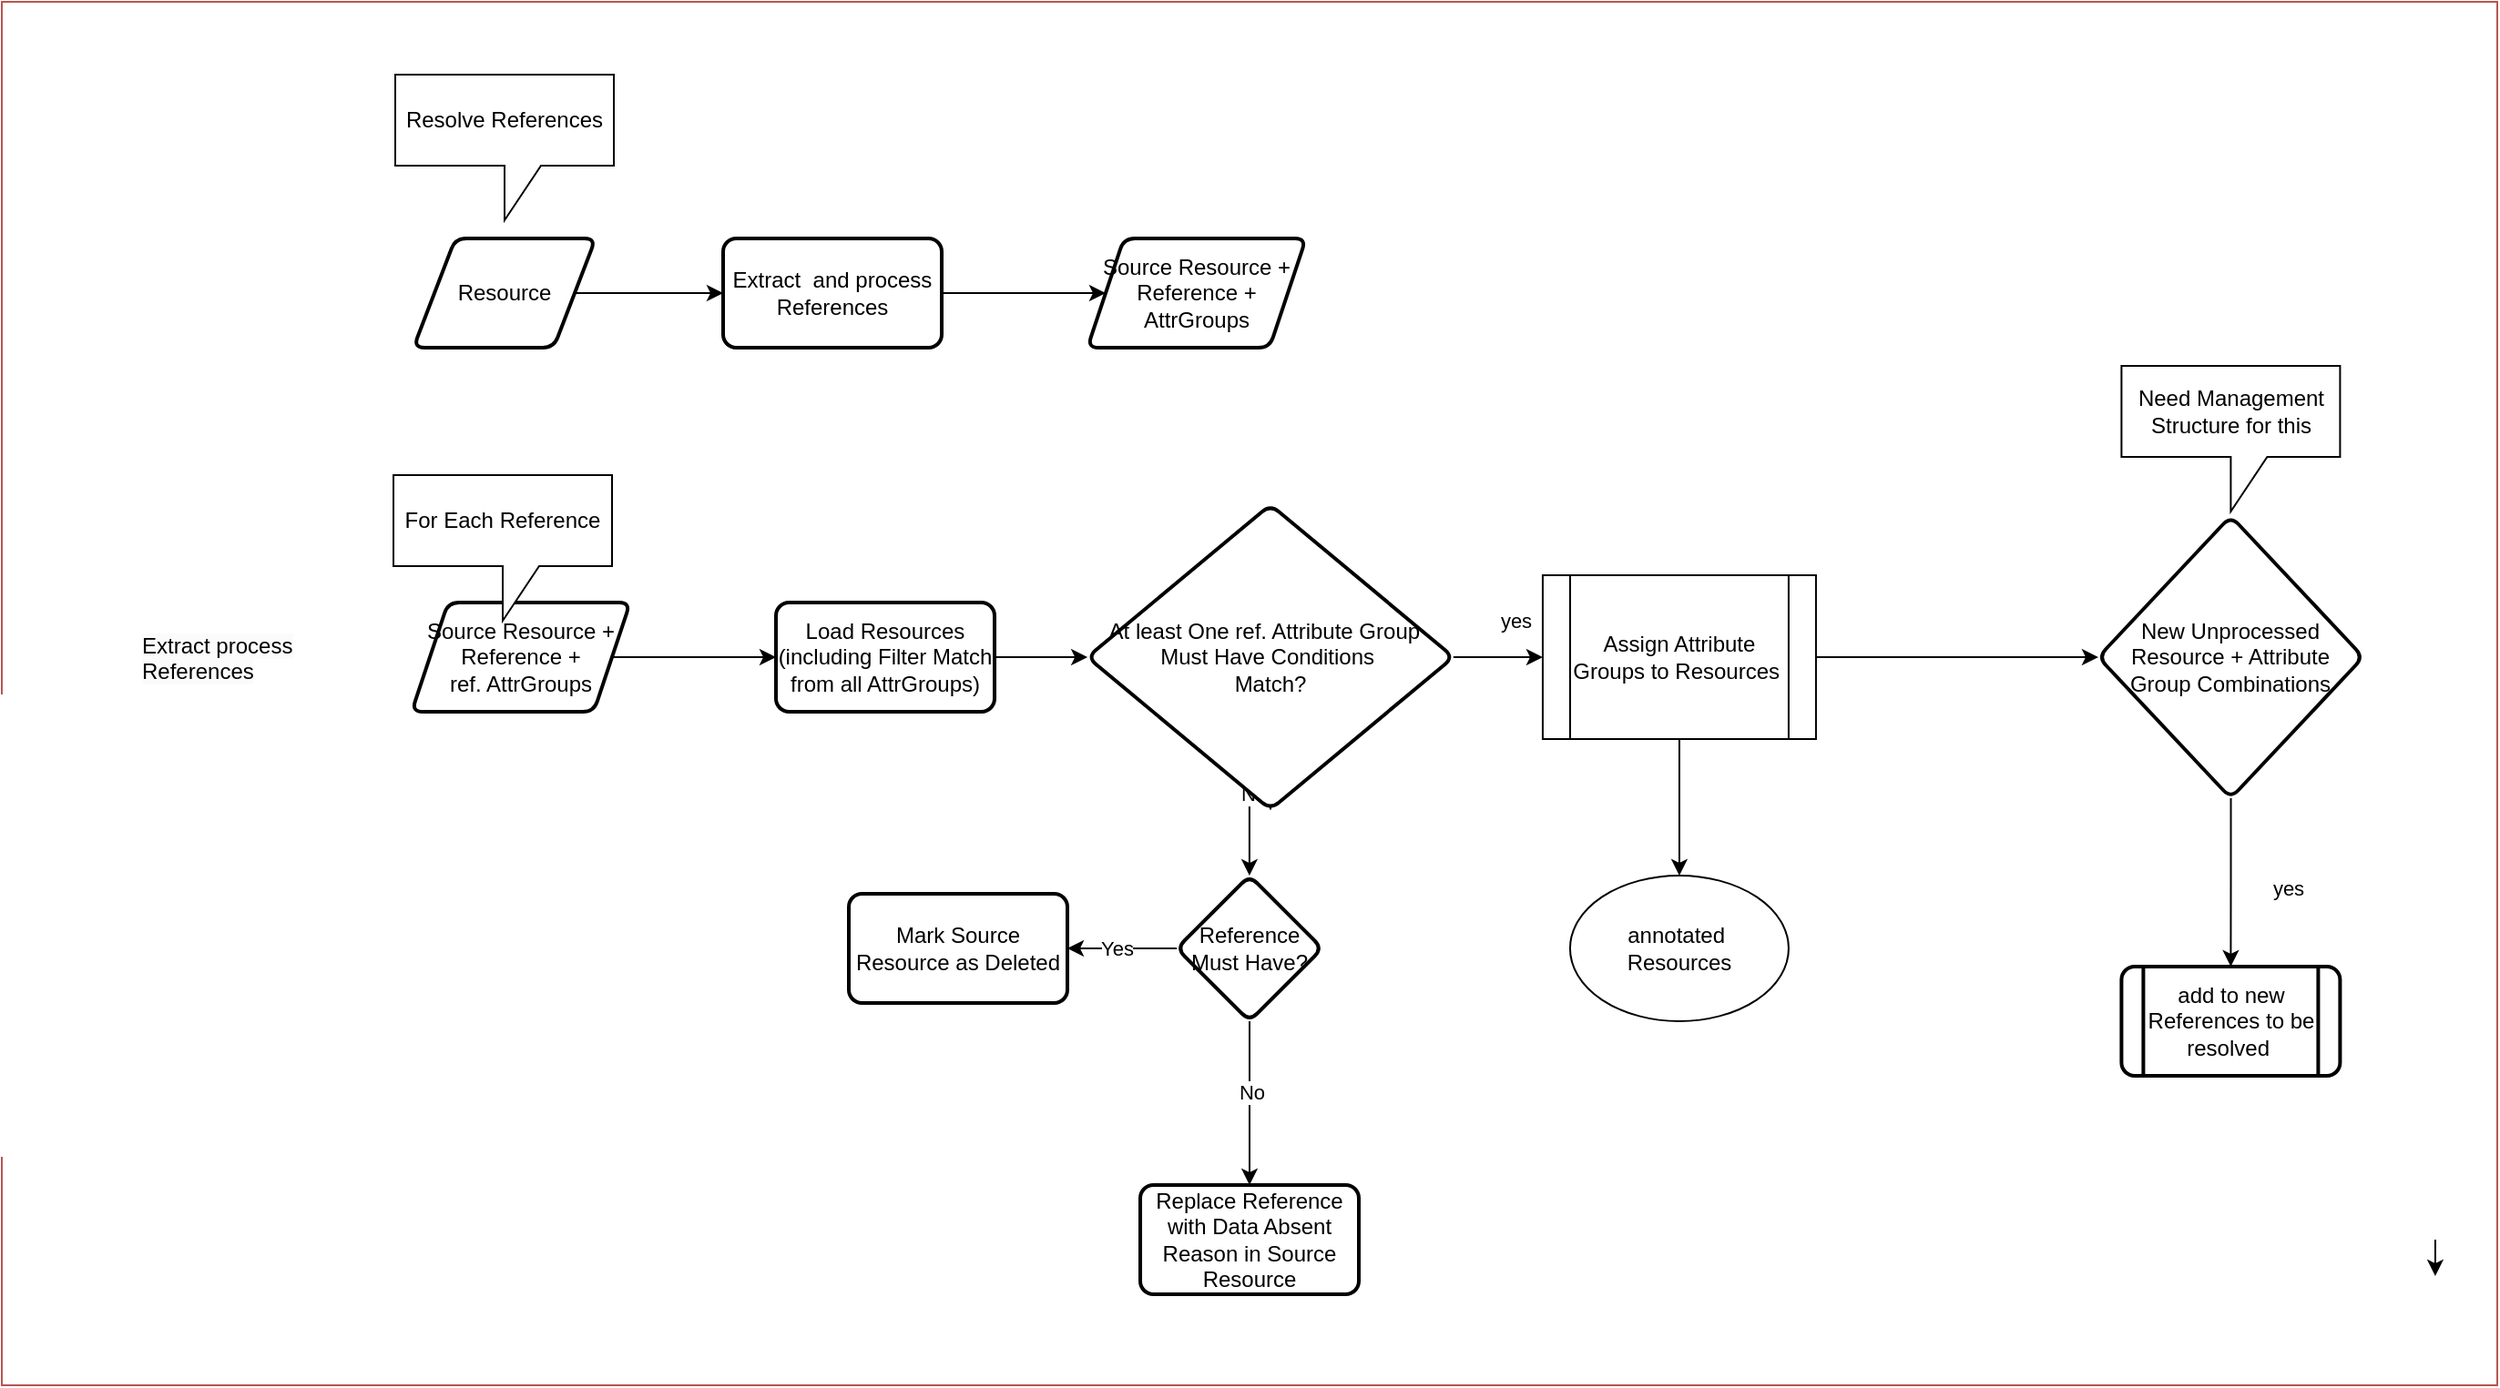 <mxfile version="28.0.6">
  <diagram name="Page-1" id="pWjcNrsv2ojRSrethCiz">
    <mxGraphModel dx="3281" dy="1453" grid="1" gridSize="10" guides="1" tooltips="1" connect="1" arrows="1" fold="1" page="1" pageScale="1" pageWidth="850" pageHeight="1100" math="0" shadow="0">
      <root>
        <mxCell id="0" />
        <mxCell id="1" parent="0" />
        <mxCell id="Sx4SoqxQZN3EeWnCLFUO-1" value="Resolve References" style="shape=callout;whiteSpace=wrap;html=1;perimeter=calloutPerimeter;" vertex="1" parent="1">
          <mxGeometry x="16" y="80" width="120" height="80" as="geometry" />
        </mxCell>
        <mxCell id="Sx4SoqxQZN3EeWnCLFUO-2" value="" style="edgeStyle=orthogonalEdgeStyle;rounded=0;orthogonalLoop=1;jettySize=auto;html=1;" edge="1" parent="1" source="Sx4SoqxQZN3EeWnCLFUO-3" target="Sx4SoqxQZN3EeWnCLFUO-5">
          <mxGeometry relative="1" as="geometry" />
        </mxCell>
        <mxCell id="Sx4SoqxQZN3EeWnCLFUO-3" value="Resource" style="shape=parallelogram;html=1;strokeWidth=2;perimeter=parallelogramPerimeter;whiteSpace=wrap;rounded=1;arcSize=12;size=0.23;" vertex="1" parent="1">
          <mxGeometry x="26" y="170" width="100" height="60" as="geometry" />
        </mxCell>
        <mxCell id="Sx4SoqxQZN3EeWnCLFUO-4" value="" style="edgeStyle=orthogonalEdgeStyle;rounded=0;orthogonalLoop=1;jettySize=auto;html=1;" edge="1" parent="1" source="Sx4SoqxQZN3EeWnCLFUO-5" target="Sx4SoqxQZN3EeWnCLFUO-6">
          <mxGeometry relative="1" as="geometry" />
        </mxCell>
        <mxCell id="Sx4SoqxQZN3EeWnCLFUO-5" value="Extract&amp;nbsp; and process References" style="rounded=1;whiteSpace=wrap;html=1;strokeWidth=2;arcSize=12;" vertex="1" parent="1">
          <mxGeometry x="196" y="170" width="120" height="60" as="geometry" />
        </mxCell>
        <mxCell id="Sx4SoqxQZN3EeWnCLFUO-6" value="Source Resource +&lt;div&gt;Reference +&lt;div&gt;AttrGroups&lt;/div&gt;&lt;/div&gt;" style="shape=parallelogram;perimeter=parallelogramPerimeter;whiteSpace=wrap;html=1;fixedSize=1;rounded=1;strokeWidth=2;arcSize=12;" vertex="1" parent="1">
          <mxGeometry x="396" y="170" width="120" height="60" as="geometry" />
        </mxCell>
        <mxCell id="Sx4SoqxQZN3EeWnCLFUO-7" value="" style="edgeStyle=orthogonalEdgeStyle;rounded=0;orthogonalLoop=1;jettySize=auto;html=1;" edge="1" parent="1" source="Sx4SoqxQZN3EeWnCLFUO-8" target="Sx4SoqxQZN3EeWnCLFUO-11">
          <mxGeometry relative="1" as="geometry" />
        </mxCell>
        <mxCell id="Sx4SoqxQZN3EeWnCLFUO-8" value="Source Resource +&lt;div&gt;Reference +&lt;div&gt;ref. AttrGroups&lt;/div&gt;&lt;/div&gt;" style="shape=parallelogram;perimeter=parallelogramPerimeter;whiteSpace=wrap;html=1;fixedSize=1;rounded=1;strokeWidth=2;arcSize=12;" vertex="1" parent="1">
          <mxGeometry x="25" y="370" width="120" height="60" as="geometry" />
        </mxCell>
        <mxCell id="Sx4SoqxQZN3EeWnCLFUO-9" value="For Each Reference" style="shape=callout;whiteSpace=wrap;html=1;perimeter=calloutPerimeter;" vertex="1" parent="1">
          <mxGeometry x="15" y="300" width="120" height="80" as="geometry" />
        </mxCell>
        <mxCell id="Sx4SoqxQZN3EeWnCLFUO-10" value="" style="edgeStyle=orthogonalEdgeStyle;rounded=0;orthogonalLoop=1;jettySize=auto;html=1;" edge="1" parent="1" source="Sx4SoqxQZN3EeWnCLFUO-11" target="Sx4SoqxQZN3EeWnCLFUO-16">
          <mxGeometry relative="1" as="geometry" />
        </mxCell>
        <mxCell id="Sx4SoqxQZN3EeWnCLFUO-11" value="Load Resources&lt;div&gt;(including Filter Match from all AttrGroups)&lt;/div&gt;" style="whiteSpace=wrap;html=1;rounded=1;strokeWidth=2;arcSize=12;" vertex="1" parent="1">
          <mxGeometry x="225" y="370" width="120" height="60" as="geometry" />
        </mxCell>
        <mxCell id="Sx4SoqxQZN3EeWnCLFUO-12" value="" style="edgeStyle=orthogonalEdgeStyle;rounded=0;orthogonalLoop=1;jettySize=auto;html=1;exitX=0.5;exitY=1;exitDx=0;exitDy=0;" edge="1" parent="1" source="Sx4SoqxQZN3EeWnCLFUO-16" target="Sx4SoqxQZN3EeWnCLFUO-21">
          <mxGeometry relative="1" as="geometry">
            <mxPoint x="485.0" y="440" as="sourcePoint" />
            <Array as="points">
              <mxPoint x="485.97" y="468" />
              <mxPoint x="485.97" y="481" />
              <mxPoint x="484.97" y="481" />
            </Array>
          </mxGeometry>
        </mxCell>
        <mxCell id="Sx4SoqxQZN3EeWnCLFUO-13" value="No" style="edgeLabel;html=1;align=center;verticalAlign=middle;resizable=0;points=[];" vertex="1" connectable="0" parent="Sx4SoqxQZN3EeWnCLFUO-12">
          <mxGeometry x="-0.156" y="1" relative="1" as="geometry">
            <mxPoint as="offset" />
          </mxGeometry>
        </mxCell>
        <mxCell id="Sx4SoqxQZN3EeWnCLFUO-14" value="" style="edgeStyle=orthogonalEdgeStyle;rounded=0;orthogonalLoop=1;jettySize=auto;html=1;" edge="1" parent="1" source="Sx4SoqxQZN3EeWnCLFUO-16" target="Sx4SoqxQZN3EeWnCLFUO-31">
          <mxGeometry relative="1" as="geometry" />
        </mxCell>
        <mxCell id="Sx4SoqxQZN3EeWnCLFUO-15" value="yes" style="edgeLabel;html=1;align=center;verticalAlign=middle;resizable=0;points=[];" vertex="1" connectable="0" parent="Sx4SoqxQZN3EeWnCLFUO-14">
          <mxGeometry x="-0.231" y="2" relative="1" as="geometry">
            <mxPoint x="15" y="-18" as="offset" />
          </mxGeometry>
        </mxCell>
        <mxCell id="Sx4SoqxQZN3EeWnCLFUO-16" value="At least One ref. Attribute Group&amp;nbsp;&amp;nbsp;&lt;div&gt;Must Have Conditions&amp;nbsp;&lt;div&gt;Match?&lt;/div&gt;&lt;/div&gt;" style="rhombus;whiteSpace=wrap;html=1;rounded=1;strokeWidth=2;arcSize=12;" vertex="1" parent="1">
          <mxGeometry x="396" y="316.25" width="200.97" height="167.5" as="geometry" />
        </mxCell>
        <mxCell id="Sx4SoqxQZN3EeWnCLFUO-17" value="" style="edgeStyle=orthogonalEdgeStyle;rounded=0;orthogonalLoop=1;jettySize=auto;html=1;" edge="1" parent="1" source="Sx4SoqxQZN3EeWnCLFUO-21" target="Sx4SoqxQZN3EeWnCLFUO-22">
          <mxGeometry relative="1" as="geometry" />
        </mxCell>
        <mxCell id="Sx4SoqxQZN3EeWnCLFUO-18" value="Yes" style="edgeLabel;html=1;align=center;verticalAlign=middle;resizable=0;points=[];" vertex="1" connectable="0" parent="Sx4SoqxQZN3EeWnCLFUO-17">
          <mxGeometry x="0.095" relative="1" as="geometry">
            <mxPoint as="offset" />
          </mxGeometry>
        </mxCell>
        <mxCell id="Sx4SoqxQZN3EeWnCLFUO-19" value="" style="edgeStyle=orthogonalEdgeStyle;rounded=0;orthogonalLoop=1;jettySize=auto;html=1;" edge="1" parent="1" source="Sx4SoqxQZN3EeWnCLFUO-21" target="Sx4SoqxQZN3EeWnCLFUO-23">
          <mxGeometry relative="1" as="geometry" />
        </mxCell>
        <mxCell id="Sx4SoqxQZN3EeWnCLFUO-20" value="No" style="edgeLabel;html=1;align=center;verticalAlign=middle;resizable=0;points=[];" vertex="1" connectable="0" parent="Sx4SoqxQZN3EeWnCLFUO-19">
          <mxGeometry x="-0.142" y="1" relative="1" as="geometry">
            <mxPoint as="offset" />
          </mxGeometry>
        </mxCell>
        <mxCell id="Sx4SoqxQZN3EeWnCLFUO-21" value="Reference Must Have?" style="rhombus;whiteSpace=wrap;html=1;rounded=1;strokeWidth=2;arcSize=12;" vertex="1" parent="1">
          <mxGeometry x="445" y="520" width="80" height="80" as="geometry" />
        </mxCell>
        <mxCell id="Sx4SoqxQZN3EeWnCLFUO-22" value="Mark Source Resource as Deleted" style="whiteSpace=wrap;html=1;rounded=1;strokeWidth=2;arcSize=12;" vertex="1" parent="1">
          <mxGeometry x="265" y="530" width="120" height="60" as="geometry" />
        </mxCell>
        <mxCell id="Sx4SoqxQZN3EeWnCLFUO-23" value="Replace Reference with Data Absent Reason in Source Resource" style="rounded=1;whiteSpace=wrap;html=1;strokeWidth=2;arcSize=12;" vertex="1" parent="1">
          <mxGeometry x="425" y="690" width="120" height="60" as="geometry" />
        </mxCell>
        <mxCell id="Sx4SoqxQZN3EeWnCLFUO-24" value="" style="edgeStyle=orthogonalEdgeStyle;rounded=0;orthogonalLoop=1;jettySize=auto;html=1;" edge="1" parent="1" source="Sx4SoqxQZN3EeWnCLFUO-26" target="Sx4SoqxQZN3EeWnCLFUO-27">
          <mxGeometry relative="1" as="geometry" />
        </mxCell>
        <mxCell id="Sx4SoqxQZN3EeWnCLFUO-25" value="yes" style="edgeLabel;html=1;align=center;verticalAlign=middle;resizable=0;points=[];" vertex="1" connectable="0" parent="Sx4SoqxQZN3EeWnCLFUO-24">
          <mxGeometry x="-0.03" y="2" relative="1" as="geometry">
            <mxPoint x="29" y="4" as="offset" />
          </mxGeometry>
        </mxCell>
        <mxCell id="Sx4SoqxQZN3EeWnCLFUO-26" value="New Unprocessed Resource + Attribute Group Combinations" style="rhombus;whiteSpace=wrap;html=1;rounded=1;strokeWidth=2;arcSize=12;" vertex="1" parent="1">
          <mxGeometry x="950.97" y="322.5" width="145.47" height="155" as="geometry" />
        </mxCell>
        <mxCell id="Sx4SoqxQZN3EeWnCLFUO-27" value="add to new References to be resolved&amp;nbsp;" style="shape=process;whiteSpace=wrap;html=1;backgroundOutline=1;rounded=1;strokeWidth=2;arcSize=12;" vertex="1" parent="1">
          <mxGeometry x="963.7" y="570" width="120" height="60" as="geometry" />
        </mxCell>
        <mxCell id="Sx4SoqxQZN3EeWnCLFUO-28" value="&lt;span style=&quot;color: rgb(0, 0, 0); font-family: Helvetica; font-size: 12px; font-style: normal; font-variant-ligatures: normal; font-variant-caps: normal; font-weight: 400; letter-spacing: normal; orphans: 2; text-align: center; text-indent: 0px; text-transform: none; widows: 2; word-spacing: 0px; -webkit-text-stroke-width: 0px; white-space: normal; background-color: rgb(251, 251, 251); text-decoration-thickness: initial; text-decoration-style: initial; text-decoration-color: initial; float: none; display: inline !important;&quot;&gt;Extract process References&lt;/span&gt;" style="text;whiteSpace=wrap;html=1;" vertex="1" parent="1">
          <mxGeometry x="-125" y="380" width="140" height="40" as="geometry" />
        </mxCell>
        <mxCell id="Sx4SoqxQZN3EeWnCLFUO-29" value="" style="edgeStyle=orthogonalEdgeStyle;rounded=0;orthogonalLoop=1;jettySize=auto;html=1;" edge="1" parent="1" source="Sx4SoqxQZN3EeWnCLFUO-31" target="Sx4SoqxQZN3EeWnCLFUO-26">
          <mxGeometry relative="1" as="geometry" />
        </mxCell>
        <mxCell id="Sx4SoqxQZN3EeWnCLFUO-30" style="edgeStyle=orthogonalEdgeStyle;rounded=0;orthogonalLoop=1;jettySize=auto;html=1;" edge="1" parent="1" source="Sx4SoqxQZN3EeWnCLFUO-31" target="Sx4SoqxQZN3EeWnCLFUO-33">
          <mxGeometry relative="1" as="geometry" />
        </mxCell>
        <mxCell id="Sx4SoqxQZN3EeWnCLFUO-31" value="Assign Attribute Groups to Resources&amp;nbsp;" style="shape=process;whiteSpace=wrap;html=1;backgroundOutline=1;" vertex="1" parent="1">
          <mxGeometry x="645.97" y="355" width="150" height="90" as="geometry" />
        </mxCell>
        <mxCell id="Sx4SoqxQZN3EeWnCLFUO-32" value="Need Management Structure for this" style="shape=callout;whiteSpace=wrap;html=1;perimeter=calloutPerimeter;" vertex="1" parent="1">
          <mxGeometry x="963.7" y="240" width="120" height="80" as="geometry" />
        </mxCell>
        <mxCell id="Sx4SoqxQZN3EeWnCLFUO-33" value="annotated&amp;nbsp;&lt;div&gt;Resources&lt;/div&gt;" style="ellipse;whiteSpace=wrap;html=1;" vertex="1" parent="1">
          <mxGeometry x="660.97" y="520" width="120" height="80" as="geometry" />
        </mxCell>
        <mxCell id="Sx4SoqxQZN3EeWnCLFUO-34" value="" style="rounded=0;whiteSpace=wrap;html=1;fillColor=none;strokeColor=#b85450;" vertex="1" parent="1">
          <mxGeometry x="-200" y="40" width="1370" height="760" as="geometry" />
        </mxCell>
        <mxCell id="Sx4SoqxQZN3EeWnCLFUO-35" style="edgeStyle=orthogonalEdgeStyle;rounded=0;orthogonalLoop=1;jettySize=auto;html=1;" edge="1" parent="1">
          <mxGeometry relative="1" as="geometry">
            <mxPoint x="1135.97" y="720" as="sourcePoint" />
            <mxPoint x="1135.97" y="740" as="targetPoint" />
          </mxGeometry>
        </mxCell>
      </root>
    </mxGraphModel>
  </diagram>
</mxfile>
